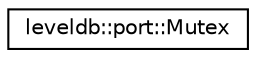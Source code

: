 digraph "Graphical Class Hierarchy"
{
  edge [fontname="Helvetica",fontsize="10",labelfontname="Helvetica",labelfontsize="10"];
  node [fontname="Helvetica",fontsize="10",shape=record];
  rankdir="LR";
  Node1 [label="leveldb::port::Mutex",height=0.2,width=0.4,color="black", fillcolor="white", style="filled",URL="$classleveldb_1_1port_1_1_mutex.html"];
}
